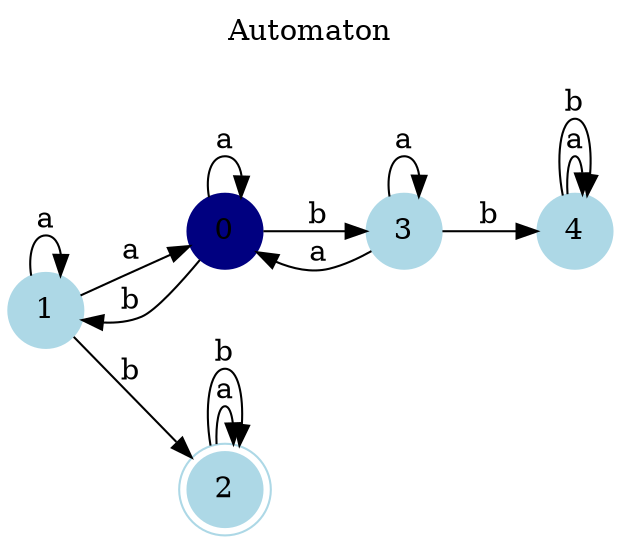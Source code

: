digraph G {
rankdir = LR ; overlap = false ; 
labelloc="t";
label="Automaton";
node [shape = doublecircle, color = lightblue, style = filled] ; 2 ; 
node [shape = circle, color = navy, style = filled] ; 0 ; 
node [shape = circle, color = lightblue, style = filled];
0 -> 0 [ label = "a" ];
1 -> 0 [ label = "a" ];
1 -> 1 [ label = "a" ];
2 -> 2 [ label = "a" ];
3 -> 0 [ label = "a" ];
3 -> 3 [ label = "a" ];
4 -> 4 [ label = "a" ];
0 -> 1 [ label = "b" ];
0 -> 3 [ label = "b" ];
1 -> 2 [ label = "b" ];
2 -> 2 [ label = "b" ];
3 -> 4 [ label = "b" ];
4 -> 4 [ label = "b" ];
}
digraph G {
rankdir = LR ; overlap = false ; 
labelloc = "t" ;
 label = "epsilon " ; 
node [shape = doublecircle, color = lightblue, style = filled] ; 2 ; 
node [shape = circle, color = navy, style = filled] ; 0 ; 
node [shape = circle, color = lightblue, style = filled];
0 -> 0 ;
1 -> 1 ;
2 -> 2 ;
3 -> 3 ;
4 -> 4 ;
}
digraph G {
rankdir = LR ; overlap = false ; 
labelloc = "t" ;
 label = "a " ; 
node [shape = doublecircle, color = lightblue, style = filled] ; 2 ; 
node [shape = circle, color = navy, style = filled] ; 0 ; 
node [shape = circle, color = lightblue, style = filled];
0 -> 0 ;
1 -> 0 ;
1 -> 1 ;
2 -> 2 ;
3 -> 0 ;
3 -> 3 ;
4 -> 4 ;
}
digraph G {
rankdir = LR ; overlap = false ; 
labelloc = "t" ;
 label = "b " ; 
node [shape = doublecircle, color = lightblue, style = filled] ; 2 ; 
node [shape = circle, color = navy, style = filled] ; 0 ; 
node [shape = circle, color = lightblue, style = filled];
0 -> 1 ;
0 -> 3 ;
1 -> 2 ;
2 -> 2 ;
3 -> 4 ;
4 -> 4 ;
}
digraph G {
rankdir = LR ; overlap = false ; 
labelloc = "t" ;
 label = "a^# " ; 
node [shape = doublecircle, color = lightblue, style = filled] ; 2 ; 
node [shape = circle, color = navy, style = filled] ; 0 ; 
node [shape = circle, color = lightblue, style = filled];
0 -> 0 ;
1 -> 0 ;
1 -> 1 [ label = "+" ] ;
2 -> 2 ;
3 -> 0 ;
3 -> 3 [ label = "+" ] ;
4 -> 4 ;
}
digraph G {
rankdir = LR ; overlap = false ; 
labelloc = "t" ;
 label = "bb " ; 
node [shape = doublecircle, color = lightblue, style = filled] ; 2 ; 
node [shape = circle, color = navy, style = filled] ; 0 ; 
node [shape = circle, color = lightblue, style = filled];
0 -> 2 ;
0 -> 4 ;
1 -> 2 ;
2 -> 2 ;
3 -> 4 ;
4 -> 4 ;
}
digraph G {
rankdir = LR ; overlap = false ; 
labelloc = "t" ;
 label = "ba " ; 
node [shape = doublecircle, color = lightblue, style = filled] ; 2 ; 
node [shape = circle, color = navy, style = filled] ; 0 ; 
node [shape = circle, color = lightblue, style = filled];
0 -> 0 ;
0 -> 1 ;
0 -> 3 ;
1 -> 2 ;
2 -> 2 ;
3 -> 4 ;
4 -> 4 ;
}
digraph G {
rankdir = LR ; overlap = false ; 
labelloc = "t" ;
 label = "ab " ; 
node [shape = doublecircle, color = lightblue, style = filled] ; 2 ; 
node [shape = circle, color = navy, style = filled] ; 0 ; 
node [shape = circle, color = lightblue, style = filled];
0 -> 1 ;
0 -> 3 ;
1 -> 1 ;
1 -> 2 ;
1 -> 3 ;
2 -> 2 ;
3 -> 1 ;
3 -> 3 ;
3 -> 4 ;
4 -> 4 ;
}
digraph G {
rankdir = LR ; overlap = false ; 
labelloc = "t" ;
 label = "baba " ; 
node [shape = doublecircle, color = lightblue, style = filled] ; 2 ; 
node [shape = circle, color = navy, style = filled] ; 0 ; 
node [shape = circle, color = lightblue, style = filled];
0 -> 0 ;
0 -> 1 ;
0 -> 2 ;
0 -> 3 ;
0 -> 4 ;
1 -> 2 ;
2 -> 2 ;
3 -> 4 ;
4 -> 4 ;
}
digraph G {
rankdir = LR ; overlap = false ; 
labelloc = "t" ;
 label = "aba " ; 
node [shape = doublecircle, color = lightblue, style = filled] ; 2 ; 
node [shape = circle, color = navy, style = filled] ; 0 ; 
node [shape = circle, color = lightblue, style = filled];
0 -> 0 ;
0 -> 1 ;
0 -> 3 ;
1 -> 0 ;
1 -> 1 ;
1 -> 2 ;
1 -> 3 ;
2 -> 2 ;
3 -> 0 ;
3 -> 1 ;
3 -> 3 ;
3 -> 4 ;
4 -> 4 ;
}
digraph G {
rankdir = LR ; overlap = false ; 
labelloc = "t" ;
 label = "bab " ; 
node [shape = doublecircle, color = lightblue, style = filled] ; 2 ; 
node [shape = circle, color = navy, style = filled] ; 0 ; 
node [shape = circle, color = lightblue, style = filled];
0 -> 1 ;
0 -> 2 ;
0 -> 3 ;
0 -> 4 ;
1 -> 2 ;
2 -> 2 ;
3 -> 4 ;
4 -> 4 ;
}
digraph G {
rankdir = LR ; overlap = false ; 
labelloc = "t" ;
 label = "baa^# leak" ; 
node [shape = doublecircle, color = lightblue, style = filled] ; 2 ; 
node [shape = circle, color = navy, style = filled] ; 0 ; 
node [shape = circle, color = lightblue, style = filled];
0 -> 0 ;
0 -> 1 [ label = "+" ] ;
0 -> 3 [ label = "+" ] ;
1 -> 2 ;
2 -> 2 ;
3 -> 4 ;
4 -> 4 ;
}
digraph G {
rankdir = LR ; overlap = false ; 
labelloc = "t" ;
 label = "a^#ba leak" ; 
node [shape = doublecircle, color = lightblue, style = filled] ; 2 ; 
node [shape = circle, color = navy, style = filled] ; 0 ; 
node [shape = circle, color = lightblue, style = filled];
0 -> 0 ;
0 -> 1 ;
0 -> 3 ;
1 -> 0 ;
1 -> 1 ;
1 -> 2 [ label = "+" ] ;
1 -> 3 ;
2 -> 2 ;
3 -> 0 ;
3 -> 1 ;
3 -> 3 ;
3 -> 4 [ label = "+" ] ;
4 -> 4 ;
}
digraph G {
rankdir = LR ; overlap = false ; 
labelloc = "t" ;
 label = "abab " ; 
node [shape = doublecircle, color = lightblue, style = filled] ; 2 ; 
node [shape = circle, color = navy, style = filled] ; 0 ; 
node [shape = circle, color = lightblue, style = filled];
0 -> 1 ;
0 -> 2 ;
0 -> 3 ;
0 -> 4 ;
1 -> 1 ;
1 -> 2 ;
1 -> 3 ;
1 -> 4 ;
2 -> 2 ;
3 -> 1 ;
3 -> 2 ;
3 -> 3 ;
3 -> 4 ;
4 -> 4 ;
}
digraph G {
rankdir = LR ; overlap = false ; 
labelloc = "t" ;
 label = "abb " ; 
node [shape = doublecircle, color = lightblue, style = filled] ; 2 ; 
node [shape = circle, color = navy, style = filled] ; 0 ; 
node [shape = circle, color = lightblue, style = filled];
0 -> 2 ;
0 -> 4 ;
1 -> 2 ;
1 -> 4 ;
2 -> 2 ;
3 -> 2 ;
3 -> 4 ;
4 -> 4 ;
}
digraph G {
rankdir = LR ; overlap = false ; 
labelloc = "t" ;
 label = "aba^# " ; 
node [shape = doublecircle, color = lightblue, style = filled] ; 2 ; 
node [shape = circle, color = navy, style = filled] ; 0 ; 
node [shape = circle, color = lightblue, style = filled];
0 -> 0 ;
0 -> 1 [ label = "+" ] ;
0 -> 3 [ label = "+" ] ;
1 -> 0 ;
1 -> 1 [ label = "+" ] ;
1 -> 2 ;
1 -> 3 [ label = "+" ] ;
2 -> 2 ;
3 -> 0 ;
3 -> 1 [ label = "+" ] ;
3 -> 3 [ label = "+" ] ;
3 -> 4 ;
4 -> 4 ;
}
digraph G {
rankdir = LR ; overlap = false ; 
labelloc = "t" ;
 label = "a^#ab leak" ; 
node [shape = doublecircle, color = lightblue, style = filled] ; 2 ; 
node [shape = circle, color = navy, style = filled] ; 0 ; 
node [shape = circle, color = lightblue, style = filled];
0 -> 1 ;
0 -> 3 ;
1 -> 1 ;
1 -> 2 [ label = "+" ] ;
1 -> 3 ;
2 -> 2 ;
3 -> 1 ;
3 -> 3 ;
3 -> 4 [ label = "+" ] ;
4 -> 4 ;
}
digraph G {
rankdir = LR ; overlap = false ; 
labelloc = "t" ;
 label = "(baba)^# " ; 
node [shape = doublecircle, color = lightblue, style = filled] ; 2 ; 
node [shape = circle, color = navy, style = filled] ; 0 ; 
node [shape = circle, color = lightblue, style = filled];
0 -> 0 [ label = "+" ] ;
0 -> 1 [ label = "+" ] ;
0 -> 2 ;
0 -> 3 [ label = "+" ] ;
0 -> 4 ;
1 -> 2 ;
2 -> 2 ;
3 -> 4 ;
4 -> 4 ;
}
digraph G {
rankdir = LR ; overlap = false ; 
labelloc = "t" ;
 label = "abaaba " ; 
node [shape = doublecircle, color = lightblue, style = filled] ; 2 ; 
node [shape = circle, color = navy, style = filled] ; 0 ; 
node [shape = circle, color = lightblue, style = filled];
0 -> 0 ;
0 -> 1 ;
0 -> 2 ;
0 -> 3 ;
0 -> 4 ;
1 -> 0 ;
1 -> 1 ;
1 -> 2 ;
1 -> 3 ;
1 -> 4 ;
2 -> 2 ;
3 -> 0 ;
3 -> 1 ;
3 -> 2 ;
3 -> 3 ;
3 -> 4 ;
4 -> 4 ;
}
digraph G {
rankdir = LR ; overlap = false ; 
labelloc = "t" ;
 label = "baba^# " ; 
node [shape = doublecircle, color = lightblue, style = filled] ; 2 ; 
node [shape = circle, color = navy, style = filled] ; 0 ; 
node [shape = circle, color = lightblue, style = filled];
0 -> 0 ;
0 -> 1 [ label = "+" ] ;
0 -> 2 ;
0 -> 3 [ label = "+" ] ;
0 -> 4 ;
1 -> 2 ;
2 -> 2 ;
3 -> 4 ;
4 -> 4 ;
}
digraph G {
rankdir = LR ; overlap = false ; 
labelloc = "t" ;
 label = "baa^#baa^# leak" ; 
node [shape = doublecircle, color = lightblue, style = filled] ; 2 ; 
node [shape = circle, color = navy, style = filled] ; 0 ; 
node [shape = circle, color = lightblue, style = filled];
0 -> 0 ;
0 -> 1 [ label = "+" ] ;
0 -> 2 [ label = "+" ] ;
0 -> 3 [ label = "+" ] ;
0 -> 4 [ label = "+" ] ;
1 -> 2 ;
2 -> 2 ;
3 -> 4 ;
4 -> 4 ;
}
digraph G {
rankdir = LR ; overlap = false ; 
labelloc = "t" ;
 label = "baa^#b " ; 
node [shape = doublecircle, color = lightblue, style = filled] ; 2 ; 
node [shape = circle, color = navy, style = filled] ; 0 ; 
node [shape = circle, color = lightblue, style = filled];
0 -> 1 ;
0 -> 2 [ label = "+" ] ;
0 -> 3 ;
0 -> 4 [ label = "+" ] ;
1 -> 2 ;
2 -> 2 ;
3 -> 4 ;
4 -> 4 ;
}
digraph G {
rankdir = LR ; overlap = false ; 
labelloc = "t" ;
 label = "a^#baa^# " ; 
node [shape = doublecircle, color = lightblue, style = filled] ; 2 ; 
node [shape = circle, color = navy, style = filled] ; 0 ; 
node [shape = circle, color = lightblue, style = filled];
0 -> 0 ;
0 -> 1 [ label = "+" ] ;
0 -> 3 [ label = "+" ] ;
1 -> 0 ;
1 -> 1 [ label = "+" ] ;
1 -> 2 [ label = "+" ] ;
1 -> 3 [ label = "+" ] ;
2 -> 2 ;
3 -> 0 ;
3 -> 1 [ label = "+" ] ;
3 -> 3 [ label = "+" ] ;
3 -> 4 [ label = "+" ] ;
4 -> 4 ;
}
digraph G {
rankdir = LR ; overlap = false ; 
labelloc = "t" ;
 label = "baa^#ba " ; 
node [shape = doublecircle, color = lightblue, style = filled] ; 2 ; 
node [shape = circle, color = navy, style = filled] ; 0 ; 
node [shape = circle, color = lightblue, style = filled];
0 -> 0 ;
0 -> 1 ;
0 -> 2 [ label = "+" ] ;
0 -> 3 ;
0 -> 4 [ label = "+" ] ;
1 -> 2 ;
2 -> 2 ;
3 -> 4 ;
4 -> 4 ;
}
digraph G {
rankdir = LR ; overlap = false ; 
labelloc = "t" ;
 label = "ababaa^# " ; 
node [shape = doublecircle, color = lightblue, style = filled] ; 2 ; 
node [shape = circle, color = navy, style = filled] ; 0 ; 
node [shape = circle, color = lightblue, style = filled];
0 -> 0 ;
0 -> 1 [ label = "+" ] ;
0 -> 2 ;
0 -> 3 [ label = "+" ] ;
0 -> 4 ;
1 -> 0 ;
1 -> 1 [ label = "+" ] ;
1 -> 2 ;
1 -> 3 [ label = "+" ] ;
1 -> 4 ;
2 -> 2 ;
3 -> 0 ;
3 -> 1 [ label = "+" ] ;
3 -> 2 ;
3 -> 3 [ label = "+" ] ;
3 -> 4 ;
4 -> 4 ;
}
digraph G {
rankdir = LR ; overlap = false ; 
labelloc = "t" ;
 label = "a^#baa^#ba leak" ; 
node [shape = doublecircle, color = lightblue, style = filled] ; 2 ; 
node [shape = circle, color = navy, style = filled] ; 0 ; 
node [shape = circle, color = lightblue, style = filled];
0 -> 0 ;
0 -> 1 ;
0 -> 2 [ label = "+" ] ;
0 -> 3 ;
0 -> 4 [ label = "+" ] ;
1 -> 0 ;
1 -> 1 ;
1 -> 2 [ label = "+" ] ;
1 -> 3 ;
1 -> 4 [ label = "+" ] ;
2 -> 2 ;
3 -> 0 ;
3 -> 1 ;
3 -> 2 [ label = "+" ] ;
3 -> 3 ;
3 -> 4 [ label = "+" ] ;
4 -> 4 ;
}
digraph G {
rankdir = LR ; overlap = false ; 
labelloc = "t" ;
 label = "aba^#ba leak" ; 
node [shape = doublecircle, color = lightblue, style = filled] ; 2 ; 
node [shape = circle, color = navy, style = filled] ; 0 ; 
node [shape = circle, color = lightblue, style = filled];
0 -> 0 ;
0 -> 1 ;
0 -> 2 [ label = "+" ] ;
0 -> 3 ;
0 -> 4 [ label = "+" ] ;
1 -> 0 ;
1 -> 1 ;
1 -> 2 ;
1 -> 3 ;
1 -> 4 [ label = "+" ] ;
2 -> 2 ;
3 -> 0 ;
3 -> 1 ;
3 -> 2 [ label = "+" ] ;
3 -> 3 ;
3 -> 4 ;
4 -> 4 ;
}
digraph G {
rankdir = LR ; overlap = false ; 
labelloc = "t" ;
 label = "(abab)^# " ; 
node [shape = doublecircle, color = lightblue, style = filled] ; 2 ; 
node [shape = circle, color = navy, style = filled] ; 0 ; 
node [shape = circle, color = lightblue, style = filled];
0 -> 1 [ label = "+" ] ;
0 -> 2 ;
0 -> 3 [ label = "+" ] ;
0 -> 4 ;
1 -> 1 [ label = "+" ] ;
1 -> 2 ;
1 -> 3 [ label = "+" ] ;
1 -> 4 ;
2 -> 2 ;
3 -> 1 [ label = "+" ] ;
3 -> 2 ;
3 -> 3 [ label = "+" ] ;
3 -> 4 ;
4 -> 4 ;
}
digraph G {
rankdir = LR ; overlap = false ; 
labelloc = "t" ;
 label = "aba^#aba^# leak" ; 
node [shape = doublecircle, color = lightblue, style = filled] ; 2 ; 
node [shape = circle, color = navy, style = filled] ; 0 ; 
node [shape = circle, color = lightblue, style = filled];
0 -> 0 ;
0 -> 1 [ label = "+" ] ;
0 -> 2 [ label = "+" ] ;
0 -> 3 [ label = "+" ] ;
0 -> 4 [ label = "+" ] ;
1 -> 0 ;
1 -> 1 [ label = "+" ] ;
1 -> 2 ;
1 -> 3 [ label = "+" ] ;
1 -> 4 [ label = "+" ] ;
2 -> 2 ;
3 -> 0 ;
3 -> 1 [ label = "+" ] ;
3 -> 2 [ label = "+" ] ;
3 -> 3 [ label = "+" ] ;
3 -> 4 ;
4 -> 4 ;
}
digraph G {
rankdir = LR ; overlap = false ; 
labelloc = "t" ;
 label = "aba^#b " ; 
node [shape = doublecircle, color = lightblue, style = filled] ; 2 ; 
node [shape = circle, color = navy, style = filled] ; 0 ; 
node [shape = circle, color = lightblue, style = filled];
0 -> 1 ;
0 -> 2 [ label = "+" ] ;
0 -> 3 ;
0 -> 4 [ label = "+" ] ;
1 -> 1 ;
1 -> 2 ;
1 -> 3 ;
1 -> 4 [ label = "+" ] ;
2 -> 2 ;
3 -> 1 ;
3 -> 2 [ label = "+" ] ;
3 -> 3 ;
3 -> 4 ;
4 -> 4 ;
}
digraph G {
rankdir = LR ; overlap = false ; 
labelloc = "t" ;
 label = "a^#aba^#ab leak" ; 
node [shape = doublecircle, color = lightblue, style = filled] ; 2 ; 
node [shape = circle, color = navy, style = filled] ; 0 ; 
node [shape = circle, color = lightblue, style = filled];
0 -> 1 ;
0 -> 2 [ label = "+" ] ;
0 -> 3 ;
0 -> 4 [ label = "+" ] ;
1 -> 1 ;
1 -> 2 [ label = "+" ] ;
1 -> 3 ;
1 -> 4 [ label = "+" ] ;
2 -> 2 ;
3 -> 1 ;
3 -> 2 [ label = "+" ] ;
3 -> 3 ;
3 -> 4 [ label = "+" ] ;
4 -> 4 ;
}
digraph G {
rankdir = LR ; overlap = false ; 
labelloc = "t" ;
 label = "(abaaba)^# " ; 
node [shape = doublecircle, color = lightblue, style = filled] ; 2 ; 
node [shape = circle, color = navy, style = filled] ; 0 ; 
node [shape = circle, color = lightblue, style = filled];
0 -> 0 [ label = "+" ] ;
0 -> 1 [ label = "+" ] ;
0 -> 2 ;
0 -> 3 [ label = "+" ] ;
0 -> 4 ;
1 -> 0 [ label = "+" ] ;
1 -> 1 [ label = "+" ] ;
1 -> 2 ;
1 -> 3 [ label = "+" ] ;
1 -> 4 ;
2 -> 2 ;
3 -> 0 [ label = "+" ] ;
3 -> 1 [ label = "+" ] ;
3 -> 2 ;
3 -> 3 [ label = "+" ] ;
3 -> 4 ;
4 -> 4 ;
}
digraph G {
rankdir = LR ; overlap = false ; 
labelloc = "t" ;
 label = "(baba)^#baa^#b " ; 
node [shape = doublecircle, color = lightblue, style = filled] ; 2 ; 
node [shape = circle, color = navy, style = filled] ; 0 ; 
node [shape = circle, color = lightblue, style = filled];
0 -> 1 [ label = "+" ] ;
0 -> 2 ;
0 -> 3 [ label = "+" ] ;
0 -> 4 ;
1 -> 2 ;
2 -> 2 ;
3 -> 4 ;
4 -> 4 ;
}
digraph G {
rankdir = LR ; overlap = false ; 
labelloc = "t" ;
 label = "a^#baa^#a^#baa^# leak" ; 
node [shape = doublecircle, color = lightblue, style = filled] ; 2 ; 
node [shape = circle, color = navy, style = filled] ; 0 ; 
node [shape = circle, color = lightblue, style = filled];
0 -> 0 ;
0 -> 1 [ label = "+" ] ;
0 -> 2 [ label = "+" ] ;
0 -> 3 [ label = "+" ] ;
0 -> 4 [ label = "+" ] ;
1 -> 0 ;
1 -> 1 [ label = "+" ] ;
1 -> 2 [ label = "+" ] ;
1 -> 3 [ label = "+" ] ;
1 -> 4 [ label = "+" ] ;
2 -> 2 ;
3 -> 0 ;
3 -> 1 [ label = "+" ] ;
3 -> 2 [ label = "+" ] ;
3 -> 3 [ label = "+" ] ;
3 -> 4 [ label = "+" ] ;
4 -> 4 ;
}
